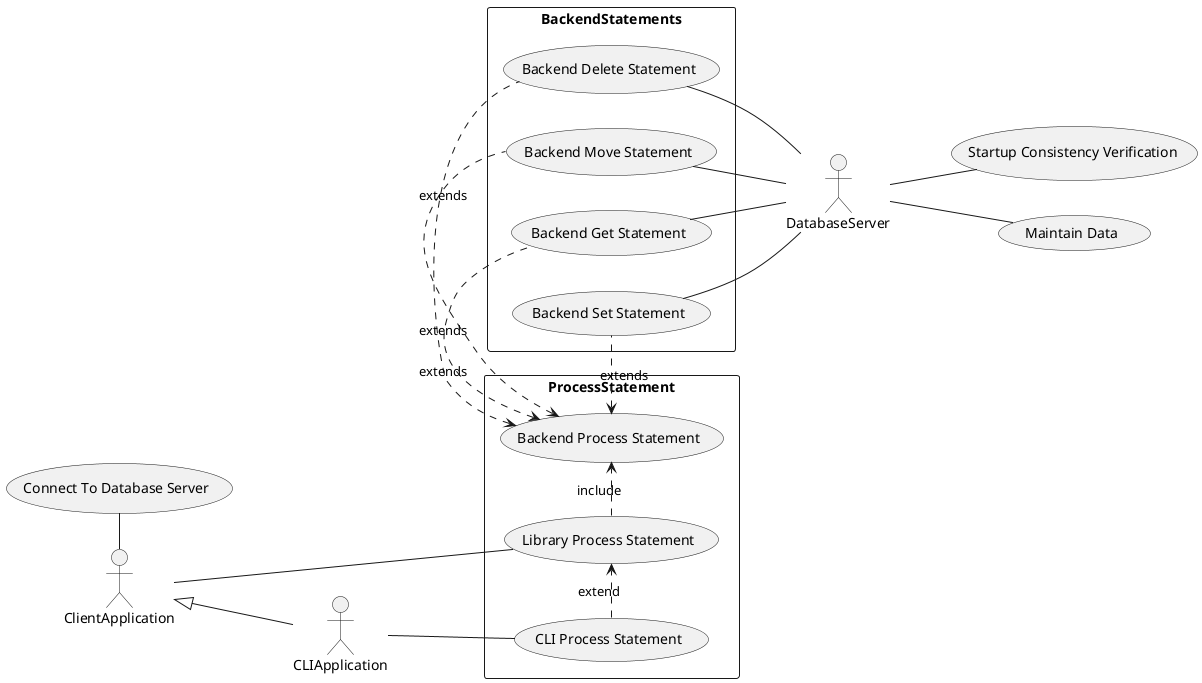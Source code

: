 @startuml
left to right direction
skinparam packageStyle rect

skinparam backgroundColor transparent

actor DatabaseServer
actor ClientApplication
actor CLIApplication

ClientApplication -left- (Connect To Database Server)

ClientApplication <|-- CLIApplication

rectangle ProcessStatement {
  (Library Process Statement) .> (Backend Process Statement) : include
  (CLI Process Statement) .> (Library Process Statement) : extend
  ClientApplication -- (Library Process Statement)
  CLIApplication -- (CLI Process Statement)
}

rectangle BackendStatements {
  (Backend Process Statement) <. (Backend Delete Statement) : extends
  (Backend Process Statement) <. (Backend Move Statement) : extends
  (Backend Process Statement) <. (Backend Get Statement) : extends
  (Backend Process Statement) <. (Backend Set Statement) : extends  
}

(Backend Delete Statement) -- DatabaseServer
(Backend Move Statement) -- DatabaseServer
(Backend Get Statement) -- DatabaseServer
(Backend Set Statement) -- DatabaseServer

DatabaseServer -- (Startup Consistency Verification)
DatabaseServer -- (Maintain Data)

@enduml